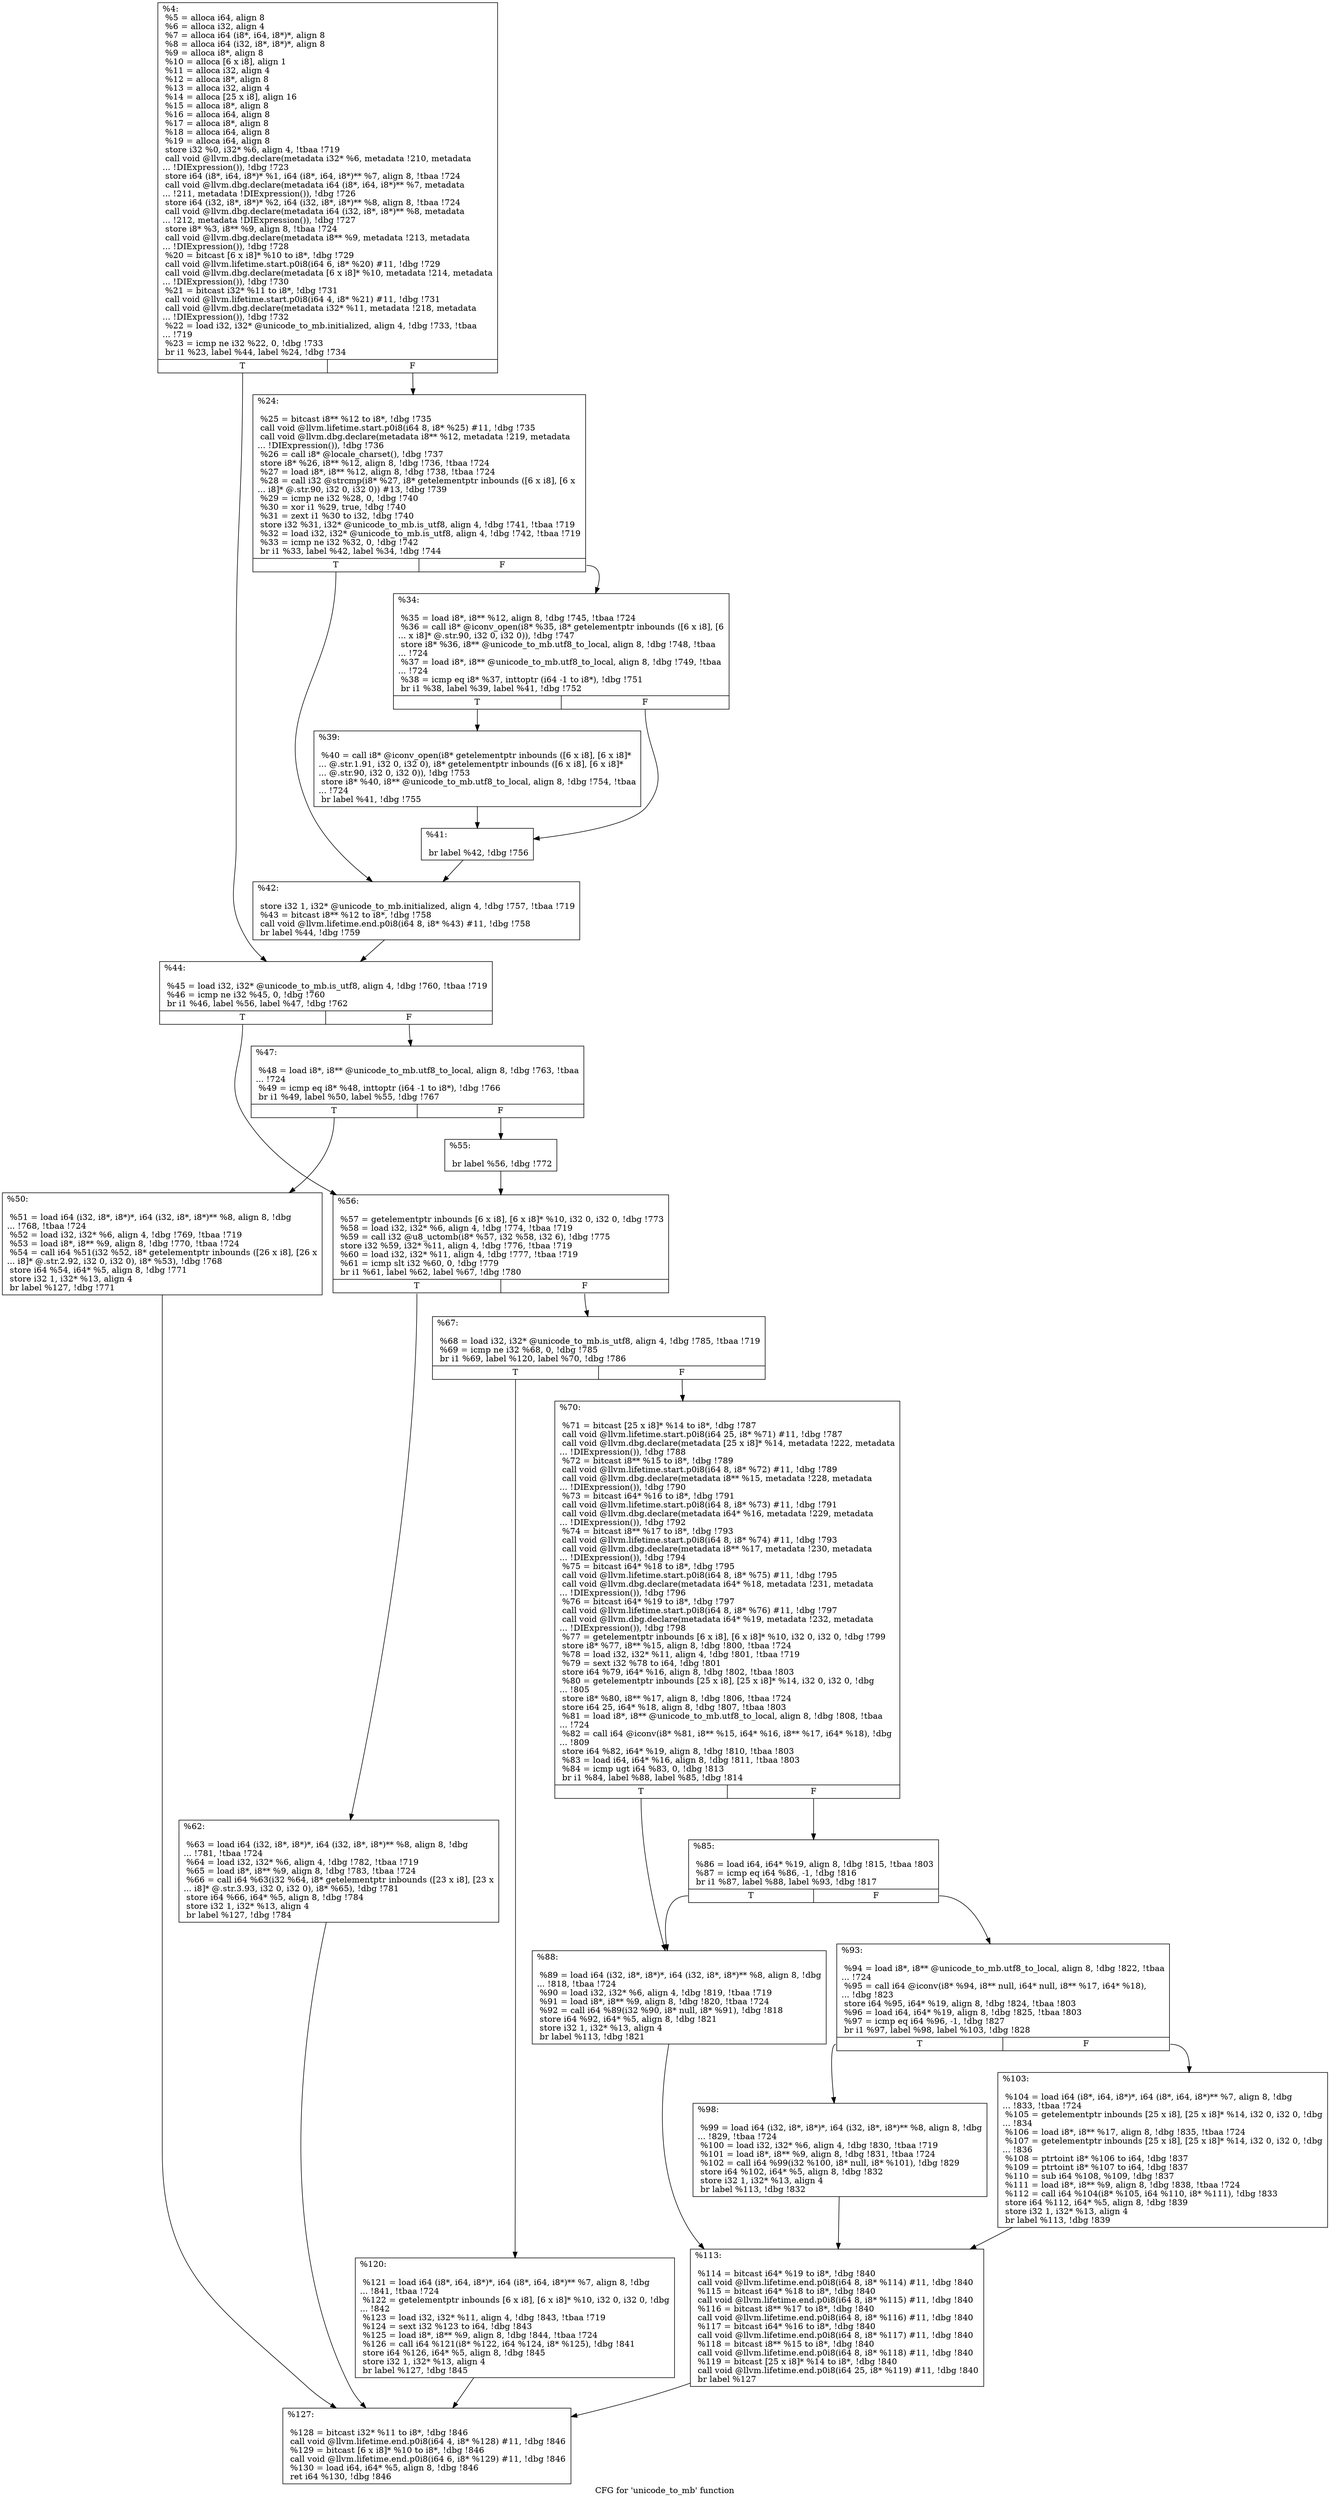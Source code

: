 digraph "CFG for 'unicode_to_mb' function" {
	label="CFG for 'unicode_to_mb' function";

	Node0x1e2c9a0 [shape=record,label="{%4:\l  %5 = alloca i64, align 8\l  %6 = alloca i32, align 4\l  %7 = alloca i64 (i8*, i64, i8*)*, align 8\l  %8 = alloca i64 (i32, i8*, i8*)*, align 8\l  %9 = alloca i8*, align 8\l  %10 = alloca [6 x i8], align 1\l  %11 = alloca i32, align 4\l  %12 = alloca i8*, align 8\l  %13 = alloca i32, align 4\l  %14 = alloca [25 x i8], align 16\l  %15 = alloca i8*, align 8\l  %16 = alloca i64, align 8\l  %17 = alloca i8*, align 8\l  %18 = alloca i64, align 8\l  %19 = alloca i64, align 8\l  store i32 %0, i32* %6, align 4, !tbaa !719\l  call void @llvm.dbg.declare(metadata i32* %6, metadata !210, metadata\l... !DIExpression()), !dbg !723\l  store i64 (i8*, i64, i8*)* %1, i64 (i8*, i64, i8*)** %7, align 8, !tbaa !724\l  call void @llvm.dbg.declare(metadata i64 (i8*, i64, i8*)** %7, metadata\l... !211, metadata !DIExpression()), !dbg !726\l  store i64 (i32, i8*, i8*)* %2, i64 (i32, i8*, i8*)** %8, align 8, !tbaa !724\l  call void @llvm.dbg.declare(metadata i64 (i32, i8*, i8*)** %8, metadata\l... !212, metadata !DIExpression()), !dbg !727\l  store i8* %3, i8** %9, align 8, !tbaa !724\l  call void @llvm.dbg.declare(metadata i8** %9, metadata !213, metadata\l... !DIExpression()), !dbg !728\l  %20 = bitcast [6 x i8]* %10 to i8*, !dbg !729\l  call void @llvm.lifetime.start.p0i8(i64 6, i8* %20) #11, !dbg !729\l  call void @llvm.dbg.declare(metadata [6 x i8]* %10, metadata !214, metadata\l... !DIExpression()), !dbg !730\l  %21 = bitcast i32* %11 to i8*, !dbg !731\l  call void @llvm.lifetime.start.p0i8(i64 4, i8* %21) #11, !dbg !731\l  call void @llvm.dbg.declare(metadata i32* %11, metadata !218, metadata\l... !DIExpression()), !dbg !732\l  %22 = load i32, i32* @unicode_to_mb.initialized, align 4, !dbg !733, !tbaa\l... !719\l  %23 = icmp ne i32 %22, 0, !dbg !733\l  br i1 %23, label %44, label %24, !dbg !734\l|{<s0>T|<s1>F}}"];
	Node0x1e2c9a0:s0 -> Node0x1e2d260;
	Node0x1e2c9a0:s1 -> Node0x1e2d0d0;
	Node0x1e2d0d0 [shape=record,label="{%24:\l\l  %25 = bitcast i8** %12 to i8*, !dbg !735\l  call void @llvm.lifetime.start.p0i8(i64 8, i8* %25) #11, !dbg !735\l  call void @llvm.dbg.declare(metadata i8** %12, metadata !219, metadata\l... !DIExpression()), !dbg !736\l  %26 = call i8* @locale_charset(), !dbg !737\l  store i8* %26, i8** %12, align 8, !dbg !736, !tbaa !724\l  %27 = load i8*, i8** %12, align 8, !dbg !738, !tbaa !724\l  %28 = call i32 @strcmp(i8* %27, i8* getelementptr inbounds ([6 x i8], [6 x\l... i8]* @.str.90, i32 0, i32 0)) #13, !dbg !739\l  %29 = icmp ne i32 %28, 0, !dbg !740\l  %30 = xor i1 %29, true, !dbg !740\l  %31 = zext i1 %30 to i32, !dbg !740\l  store i32 %31, i32* @unicode_to_mb.is_utf8, align 4, !dbg !741, !tbaa !719\l  %32 = load i32, i32* @unicode_to_mb.is_utf8, align 4, !dbg !742, !tbaa !719\l  %33 = icmp ne i32 %32, 0, !dbg !742\l  br i1 %33, label %42, label %34, !dbg !744\l|{<s0>T|<s1>F}}"];
	Node0x1e2d0d0:s0 -> Node0x1e2d210;
	Node0x1e2d0d0:s1 -> Node0x1e2d120;
	Node0x1e2d120 [shape=record,label="{%34:\l\l  %35 = load i8*, i8** %12, align 8, !dbg !745, !tbaa !724\l  %36 = call i8* @iconv_open(i8* %35, i8* getelementptr inbounds ([6 x i8], [6\l... x i8]* @.str.90, i32 0, i32 0)), !dbg !747\l  store i8* %36, i8** @unicode_to_mb.utf8_to_local, align 8, !dbg !748, !tbaa\l... !724\l  %37 = load i8*, i8** @unicode_to_mb.utf8_to_local, align 8, !dbg !749, !tbaa\l... !724\l  %38 = icmp eq i8* %37, inttoptr (i64 -1 to i8*), !dbg !751\l  br i1 %38, label %39, label %41, !dbg !752\l|{<s0>T|<s1>F}}"];
	Node0x1e2d120:s0 -> Node0x1e2d170;
	Node0x1e2d120:s1 -> Node0x1e2d1c0;
	Node0x1e2d170 [shape=record,label="{%39:\l\l  %40 = call i8* @iconv_open(i8* getelementptr inbounds ([6 x i8], [6 x i8]*\l... @.str.1.91, i32 0, i32 0), i8* getelementptr inbounds ([6 x i8], [6 x i8]*\l... @.str.90, i32 0, i32 0)), !dbg !753\l  store i8* %40, i8** @unicode_to_mb.utf8_to_local, align 8, !dbg !754, !tbaa\l... !724\l  br label %41, !dbg !755\l}"];
	Node0x1e2d170 -> Node0x1e2d1c0;
	Node0x1e2d1c0 [shape=record,label="{%41:\l\l  br label %42, !dbg !756\l}"];
	Node0x1e2d1c0 -> Node0x1e2d210;
	Node0x1e2d210 [shape=record,label="{%42:\l\l  store i32 1, i32* @unicode_to_mb.initialized, align 4, !dbg !757, !tbaa !719\l  %43 = bitcast i8** %12 to i8*, !dbg !758\l  call void @llvm.lifetime.end.p0i8(i64 8, i8* %43) #11, !dbg !758\l  br label %44, !dbg !759\l}"];
	Node0x1e2d210 -> Node0x1e2d260;
	Node0x1e2d260 [shape=record,label="{%44:\l\l  %45 = load i32, i32* @unicode_to_mb.is_utf8, align 4, !dbg !760, !tbaa !719\l  %46 = icmp ne i32 %45, 0, !dbg !760\l  br i1 %46, label %56, label %47, !dbg !762\l|{<s0>T|<s1>F}}"];
	Node0x1e2d260:s0 -> Node0x1e2d3a0;
	Node0x1e2d260:s1 -> Node0x1e2d2b0;
	Node0x1e2d2b0 [shape=record,label="{%47:\l\l  %48 = load i8*, i8** @unicode_to_mb.utf8_to_local, align 8, !dbg !763, !tbaa\l... !724\l  %49 = icmp eq i8* %48, inttoptr (i64 -1 to i8*), !dbg !766\l  br i1 %49, label %50, label %55, !dbg !767\l|{<s0>T|<s1>F}}"];
	Node0x1e2d2b0:s0 -> Node0x1e2d300;
	Node0x1e2d2b0:s1 -> Node0x1e2d350;
	Node0x1e2d300 [shape=record,label="{%50:\l\l  %51 = load i64 (i32, i8*, i8*)*, i64 (i32, i8*, i8*)** %8, align 8, !dbg\l... !768, !tbaa !724\l  %52 = load i32, i32* %6, align 4, !dbg !769, !tbaa !719\l  %53 = load i8*, i8** %9, align 8, !dbg !770, !tbaa !724\l  %54 = call i64 %51(i32 %52, i8* getelementptr inbounds ([26 x i8], [26 x\l... i8]* @.str.2.92, i32 0, i32 0), i8* %53), !dbg !768\l  store i64 %54, i64* %5, align 8, !dbg !771\l  store i32 1, i32* %13, align 4\l  br label %127, !dbg !771\l}"];
	Node0x1e2d300 -> Node0x1e2d710;
	Node0x1e2d350 [shape=record,label="{%55:\l\l  br label %56, !dbg !772\l}"];
	Node0x1e2d350 -> Node0x1e2d3a0;
	Node0x1e2d3a0 [shape=record,label="{%56:\l\l  %57 = getelementptr inbounds [6 x i8], [6 x i8]* %10, i32 0, i32 0, !dbg !773\l  %58 = load i32, i32* %6, align 4, !dbg !774, !tbaa !719\l  %59 = call i32 @u8_uctomb(i8* %57, i32 %58, i32 6), !dbg !775\l  store i32 %59, i32* %11, align 4, !dbg !776, !tbaa !719\l  %60 = load i32, i32* %11, align 4, !dbg !777, !tbaa !719\l  %61 = icmp slt i32 %60, 0, !dbg !779\l  br i1 %61, label %62, label %67, !dbg !780\l|{<s0>T|<s1>F}}"];
	Node0x1e2d3a0:s0 -> Node0x1e2d3f0;
	Node0x1e2d3a0:s1 -> Node0x1e2d440;
	Node0x1e2d3f0 [shape=record,label="{%62:\l\l  %63 = load i64 (i32, i8*, i8*)*, i64 (i32, i8*, i8*)** %8, align 8, !dbg\l... !781, !tbaa !724\l  %64 = load i32, i32* %6, align 4, !dbg !782, !tbaa !719\l  %65 = load i8*, i8** %9, align 8, !dbg !783, !tbaa !724\l  %66 = call i64 %63(i32 %64, i8* getelementptr inbounds ([23 x i8], [23 x\l... i8]* @.str.3.93, i32 0, i32 0), i8* %65), !dbg !781\l  store i64 %66, i64* %5, align 8, !dbg !784\l  store i32 1, i32* %13, align 4\l  br label %127, !dbg !784\l}"];
	Node0x1e2d3f0 -> Node0x1e2d710;
	Node0x1e2d440 [shape=record,label="{%67:\l\l  %68 = load i32, i32* @unicode_to_mb.is_utf8, align 4, !dbg !785, !tbaa !719\l  %69 = icmp ne i32 %68, 0, !dbg !785\l  br i1 %69, label %120, label %70, !dbg !786\l|{<s0>T|<s1>F}}"];
	Node0x1e2d440:s0 -> Node0x1e2d6c0;
	Node0x1e2d440:s1 -> Node0x1e2d490;
	Node0x1e2d490 [shape=record,label="{%70:\l\l  %71 = bitcast [25 x i8]* %14 to i8*, !dbg !787\l  call void @llvm.lifetime.start.p0i8(i64 25, i8* %71) #11, !dbg !787\l  call void @llvm.dbg.declare(metadata [25 x i8]* %14, metadata !222, metadata\l... !DIExpression()), !dbg !788\l  %72 = bitcast i8** %15 to i8*, !dbg !789\l  call void @llvm.lifetime.start.p0i8(i64 8, i8* %72) #11, !dbg !789\l  call void @llvm.dbg.declare(metadata i8** %15, metadata !228, metadata\l... !DIExpression()), !dbg !790\l  %73 = bitcast i64* %16 to i8*, !dbg !791\l  call void @llvm.lifetime.start.p0i8(i64 8, i8* %73) #11, !dbg !791\l  call void @llvm.dbg.declare(metadata i64* %16, metadata !229, metadata\l... !DIExpression()), !dbg !792\l  %74 = bitcast i8** %17 to i8*, !dbg !793\l  call void @llvm.lifetime.start.p0i8(i64 8, i8* %74) #11, !dbg !793\l  call void @llvm.dbg.declare(metadata i8** %17, metadata !230, metadata\l... !DIExpression()), !dbg !794\l  %75 = bitcast i64* %18 to i8*, !dbg !795\l  call void @llvm.lifetime.start.p0i8(i64 8, i8* %75) #11, !dbg !795\l  call void @llvm.dbg.declare(metadata i64* %18, metadata !231, metadata\l... !DIExpression()), !dbg !796\l  %76 = bitcast i64* %19 to i8*, !dbg !797\l  call void @llvm.lifetime.start.p0i8(i64 8, i8* %76) #11, !dbg !797\l  call void @llvm.dbg.declare(metadata i64* %19, metadata !232, metadata\l... !DIExpression()), !dbg !798\l  %77 = getelementptr inbounds [6 x i8], [6 x i8]* %10, i32 0, i32 0, !dbg !799\l  store i8* %77, i8** %15, align 8, !dbg !800, !tbaa !724\l  %78 = load i32, i32* %11, align 4, !dbg !801, !tbaa !719\l  %79 = sext i32 %78 to i64, !dbg !801\l  store i64 %79, i64* %16, align 8, !dbg !802, !tbaa !803\l  %80 = getelementptr inbounds [25 x i8], [25 x i8]* %14, i32 0, i32 0, !dbg\l... !805\l  store i8* %80, i8** %17, align 8, !dbg !806, !tbaa !724\l  store i64 25, i64* %18, align 8, !dbg !807, !tbaa !803\l  %81 = load i8*, i8** @unicode_to_mb.utf8_to_local, align 8, !dbg !808, !tbaa\l... !724\l  %82 = call i64 @iconv(i8* %81, i8** %15, i64* %16, i8** %17, i64* %18), !dbg\l... !809\l  store i64 %82, i64* %19, align 8, !dbg !810, !tbaa !803\l  %83 = load i64, i64* %16, align 8, !dbg !811, !tbaa !803\l  %84 = icmp ugt i64 %83, 0, !dbg !813\l  br i1 %84, label %88, label %85, !dbg !814\l|{<s0>T|<s1>F}}"];
	Node0x1e2d490:s0 -> Node0x1e2d530;
	Node0x1e2d490:s1 -> Node0x1e2d4e0;
	Node0x1e2d4e0 [shape=record,label="{%85:\l\l  %86 = load i64, i64* %19, align 8, !dbg !815, !tbaa !803\l  %87 = icmp eq i64 %86, -1, !dbg !816\l  br i1 %87, label %88, label %93, !dbg !817\l|{<s0>T|<s1>F}}"];
	Node0x1e2d4e0:s0 -> Node0x1e2d530;
	Node0x1e2d4e0:s1 -> Node0x1e2d580;
	Node0x1e2d530 [shape=record,label="{%88:\l\l  %89 = load i64 (i32, i8*, i8*)*, i64 (i32, i8*, i8*)** %8, align 8, !dbg\l... !818, !tbaa !724\l  %90 = load i32, i32* %6, align 4, !dbg !819, !tbaa !719\l  %91 = load i8*, i8** %9, align 8, !dbg !820, !tbaa !724\l  %92 = call i64 %89(i32 %90, i8* null, i8* %91), !dbg !818\l  store i64 %92, i64* %5, align 8, !dbg !821\l  store i32 1, i32* %13, align 4\l  br label %113, !dbg !821\l}"];
	Node0x1e2d530 -> Node0x1e2d670;
	Node0x1e2d580 [shape=record,label="{%93:\l\l  %94 = load i8*, i8** @unicode_to_mb.utf8_to_local, align 8, !dbg !822, !tbaa\l... !724\l  %95 = call i64 @iconv(i8* %94, i8** null, i64* null, i8** %17, i64* %18),\l... !dbg !823\l  store i64 %95, i64* %19, align 8, !dbg !824, !tbaa !803\l  %96 = load i64, i64* %19, align 8, !dbg !825, !tbaa !803\l  %97 = icmp eq i64 %96, -1, !dbg !827\l  br i1 %97, label %98, label %103, !dbg !828\l|{<s0>T|<s1>F}}"];
	Node0x1e2d580:s0 -> Node0x1e2d5d0;
	Node0x1e2d580:s1 -> Node0x1e2d620;
	Node0x1e2d5d0 [shape=record,label="{%98:\l\l  %99 = load i64 (i32, i8*, i8*)*, i64 (i32, i8*, i8*)** %8, align 8, !dbg\l... !829, !tbaa !724\l  %100 = load i32, i32* %6, align 4, !dbg !830, !tbaa !719\l  %101 = load i8*, i8** %9, align 8, !dbg !831, !tbaa !724\l  %102 = call i64 %99(i32 %100, i8* null, i8* %101), !dbg !829\l  store i64 %102, i64* %5, align 8, !dbg !832\l  store i32 1, i32* %13, align 4\l  br label %113, !dbg !832\l}"];
	Node0x1e2d5d0 -> Node0x1e2d670;
	Node0x1e2d620 [shape=record,label="{%103:\l\l  %104 = load i64 (i8*, i64, i8*)*, i64 (i8*, i64, i8*)** %7, align 8, !dbg\l... !833, !tbaa !724\l  %105 = getelementptr inbounds [25 x i8], [25 x i8]* %14, i32 0, i32 0, !dbg\l... !834\l  %106 = load i8*, i8** %17, align 8, !dbg !835, !tbaa !724\l  %107 = getelementptr inbounds [25 x i8], [25 x i8]* %14, i32 0, i32 0, !dbg\l... !836\l  %108 = ptrtoint i8* %106 to i64, !dbg !837\l  %109 = ptrtoint i8* %107 to i64, !dbg !837\l  %110 = sub i64 %108, %109, !dbg !837\l  %111 = load i8*, i8** %9, align 8, !dbg !838, !tbaa !724\l  %112 = call i64 %104(i8* %105, i64 %110, i8* %111), !dbg !833\l  store i64 %112, i64* %5, align 8, !dbg !839\l  store i32 1, i32* %13, align 4\l  br label %113, !dbg !839\l}"];
	Node0x1e2d620 -> Node0x1e2d670;
	Node0x1e2d670 [shape=record,label="{%113:\l\l  %114 = bitcast i64* %19 to i8*, !dbg !840\l  call void @llvm.lifetime.end.p0i8(i64 8, i8* %114) #11, !dbg !840\l  %115 = bitcast i64* %18 to i8*, !dbg !840\l  call void @llvm.lifetime.end.p0i8(i64 8, i8* %115) #11, !dbg !840\l  %116 = bitcast i8** %17 to i8*, !dbg !840\l  call void @llvm.lifetime.end.p0i8(i64 8, i8* %116) #11, !dbg !840\l  %117 = bitcast i64* %16 to i8*, !dbg !840\l  call void @llvm.lifetime.end.p0i8(i64 8, i8* %117) #11, !dbg !840\l  %118 = bitcast i8** %15 to i8*, !dbg !840\l  call void @llvm.lifetime.end.p0i8(i64 8, i8* %118) #11, !dbg !840\l  %119 = bitcast [25 x i8]* %14 to i8*, !dbg !840\l  call void @llvm.lifetime.end.p0i8(i64 25, i8* %119) #11, !dbg !840\l  br label %127\l}"];
	Node0x1e2d670 -> Node0x1e2d710;
	Node0x1e2d6c0 [shape=record,label="{%120:\l\l  %121 = load i64 (i8*, i64, i8*)*, i64 (i8*, i64, i8*)** %7, align 8, !dbg\l... !841, !tbaa !724\l  %122 = getelementptr inbounds [6 x i8], [6 x i8]* %10, i32 0, i32 0, !dbg\l... !842\l  %123 = load i32, i32* %11, align 4, !dbg !843, !tbaa !719\l  %124 = sext i32 %123 to i64, !dbg !843\l  %125 = load i8*, i8** %9, align 8, !dbg !844, !tbaa !724\l  %126 = call i64 %121(i8* %122, i64 %124, i8* %125), !dbg !841\l  store i64 %126, i64* %5, align 8, !dbg !845\l  store i32 1, i32* %13, align 4\l  br label %127, !dbg !845\l}"];
	Node0x1e2d6c0 -> Node0x1e2d710;
	Node0x1e2d710 [shape=record,label="{%127:\l\l  %128 = bitcast i32* %11 to i8*, !dbg !846\l  call void @llvm.lifetime.end.p0i8(i64 4, i8* %128) #11, !dbg !846\l  %129 = bitcast [6 x i8]* %10 to i8*, !dbg !846\l  call void @llvm.lifetime.end.p0i8(i64 6, i8* %129) #11, !dbg !846\l  %130 = load i64, i64* %5, align 8, !dbg !846\l  ret i64 %130, !dbg !846\l}"];
}
